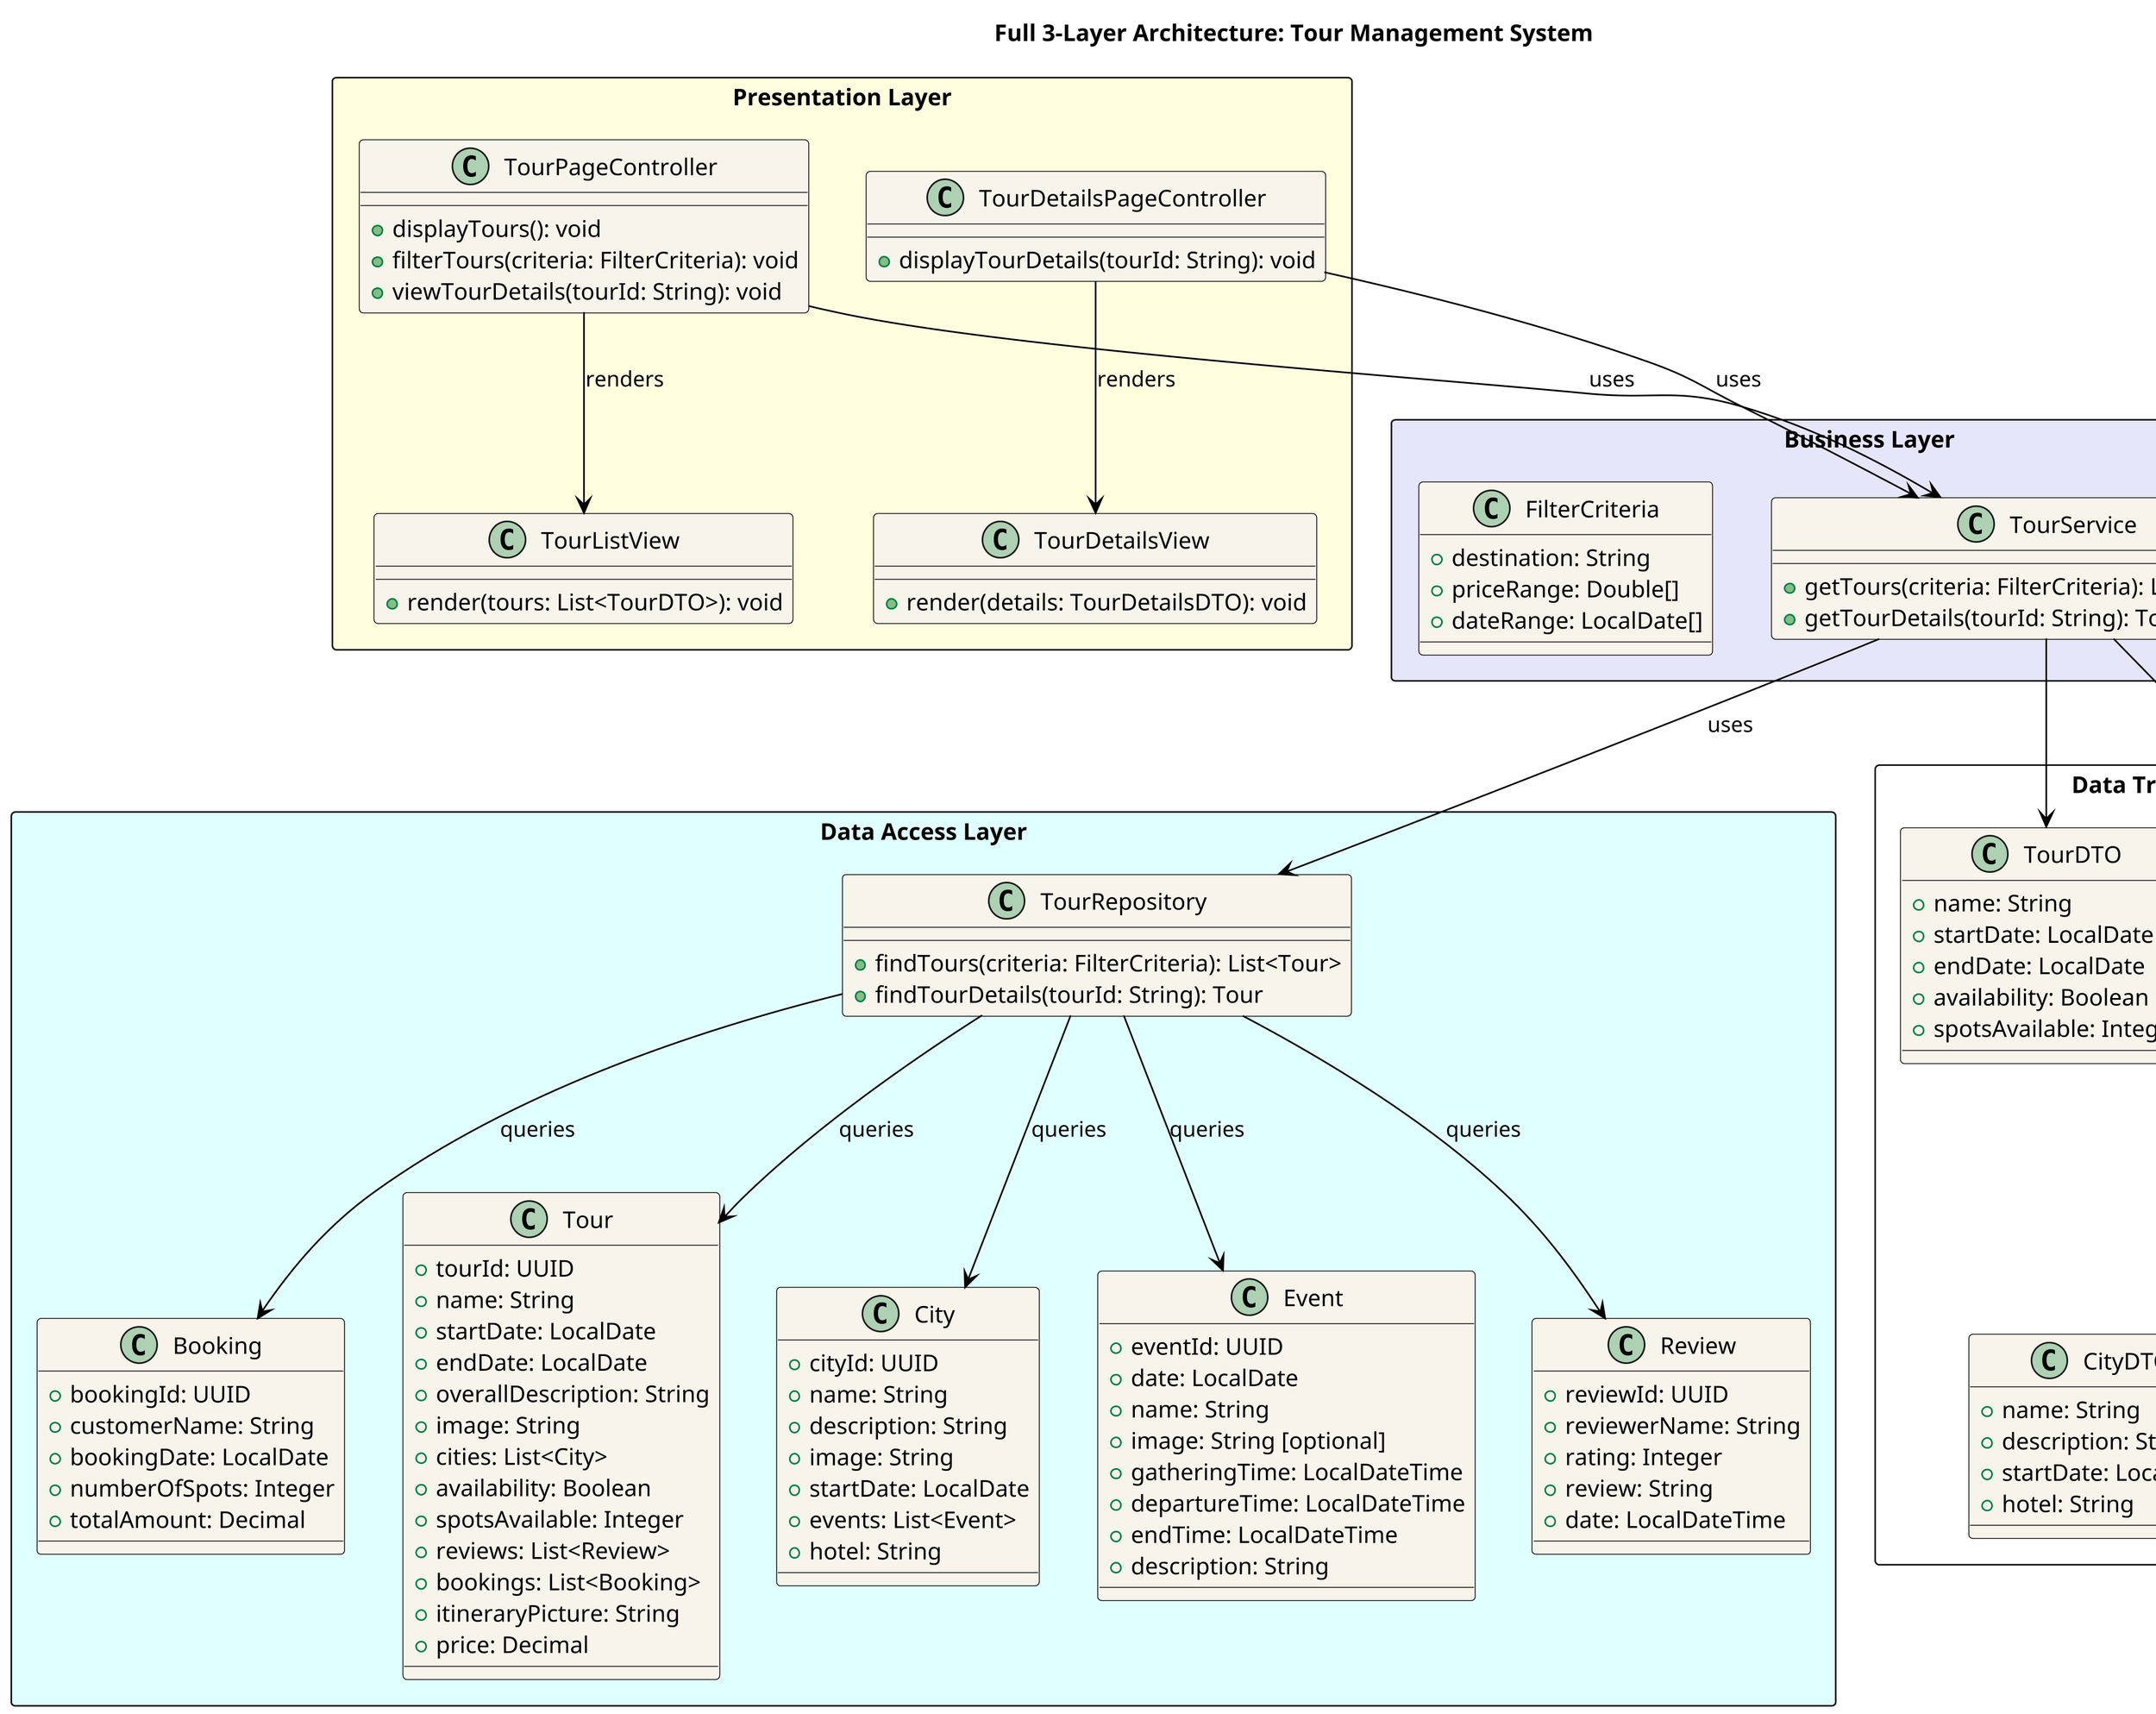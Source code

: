 @startuml
skinparam class {
    BackgroundColor #f7f4eb
    BorderColor Black
    ArrowColor Black
}
skinparam dpi 300

title Full 3-Layer Architecture: Tour Management System

' Presentation Layer
package "Presentation Layer" <<Rectangle>> #LightYellow {
    class TourPageController {
        + displayTours(): void
        + filterTours(criteria: FilterCriteria): void
        + viewTourDetails(tourId: String): void
    }

    class TourDetailsPageController {
        + displayTourDetails(tourId: String): void
    }

    class TourListView {
        + render(tours: List<TourDTO>): void
    }

    class TourDetailsView {
        + render(details: TourDetailsDTO): void
    }

    TourPageController --> TourListView : "renders"
    TourDetailsPageController --> TourDetailsView : "renders"
}

' Business Layer
package "Business Layer" <<Rectangle>> #Lavender {
    class TourService {
        + getTours(criteria: FilterCriteria): List<TourDTO>
        + getTourDetails(tourId: String): TourDetailsDTO
    }

    class FilterCriteria {
        + destination: String
        + priceRange: Double[]
        + dateRange: LocalDate[]
    }

    TourPageController --> TourService : "uses"
    TourDetailsPageController --> TourService : "uses"
}

' Data Access Layer
package "Data Access Layer" <<Rectangle>> #LightCyan {
    class Tour {
        + tourId: UUID
        + name: String
        + startDate: LocalDate
        + endDate: LocalDate
        + overallDescription: String
        + image: String
        + cities: List<City>
        + availability: Boolean
        + spotsAvailable: Integer
        + reviews: List<Review>
        + bookings: List<Booking>
        + itineraryPicture: String
        + price: Decimal
    }

    class City {
        + cityId: UUID
        + name: String
        + description: String
        + image: String
        + startDate: LocalDate
        + events: List<Event>
        + hotel: String
    }

    class Event {
        + eventId: UUID
        + date: LocalDate
        + name: String
        + image: String [optional]
        + gatheringTime: LocalDateTime
        + departureTime: LocalDateTime
        + endTime: LocalDateTime
        + description: String
    }

    class Review {
        + reviewId: UUID
        + reviewerName: String
        + rating: Integer
        + review: String
        + date: LocalDateTime
    }

    class Booking {
        + bookingId: UUID
        + customerName: String
        + bookingDate: LocalDate
        + numberOfSpots: Integer
        + totalAmount: Decimal
    }

    class TourRepository {
        + findTours(criteria: FilterCriteria): List<Tour>
        + findTourDetails(tourId: String): Tour
    }

    TourService --> TourRepository : "uses"
    TourRepository --> Tour : "queries"
    TourRepository --> City : "queries"
    TourRepository --> Event : "queries"
    TourRepository --> Review : "queries"
    TourRepository --> Booking : "queries"
}

' Data Transfer Objects
package "Data Transfer Objects (DTOs)" <<Rectangle>> #White {
    class TourDTO {
        + name: String
        + startDate: LocalDate
        + endDate: LocalDate
        + availability: Boolean
        + spotsAvailable: Integer
    }

    class TourDetailsDTO {
        + name: String
        + overallDesc: String
        + cities: List<CityDTO>
        + itineraries: List<String>
        + reviews: List<ReviewDTO>
    }

    class CityDTO {
        + name: String
        + description: String
        + startDate: LocalDate
        + hotel: String
    }

    class ReviewDTO {
        + reviewerName: String
        + rating: Integer
        + comment: String
        + date: LocalDate
    }

    TourService --> TourDTO
    TourService --> TourDetailsDTO
    TourDetailsDTO --> CityDTO
    TourDetailsDTO --> ReviewDTO
}

@enduml
